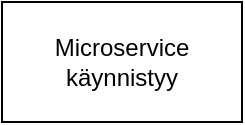 <mxfile version="18.0.2" type="github"><diagram id="ZjD6zPGDM3K0yuI6pRIY" name="Page-1"><mxGraphModel dx="1422" dy="766" grid="1" gridSize="10" guides="1" tooltips="1" connect="1" arrows="1" fold="1" page="1" pageScale="1" pageWidth="850" pageHeight="1100" math="0" shadow="0"><root><mxCell id="0"/><mxCell id="1" parent="0"/><mxCell id="qTV8B-hhNIPuYcm8jZ4h-2" value="Microservice käynnistyy" style="rounded=0;whiteSpace=wrap;html=1;" vertex="1" parent="1"><mxGeometry x="160" y="280" width="120" height="60" as="geometry"/></mxCell></root></mxGraphModel></diagram></mxfile>